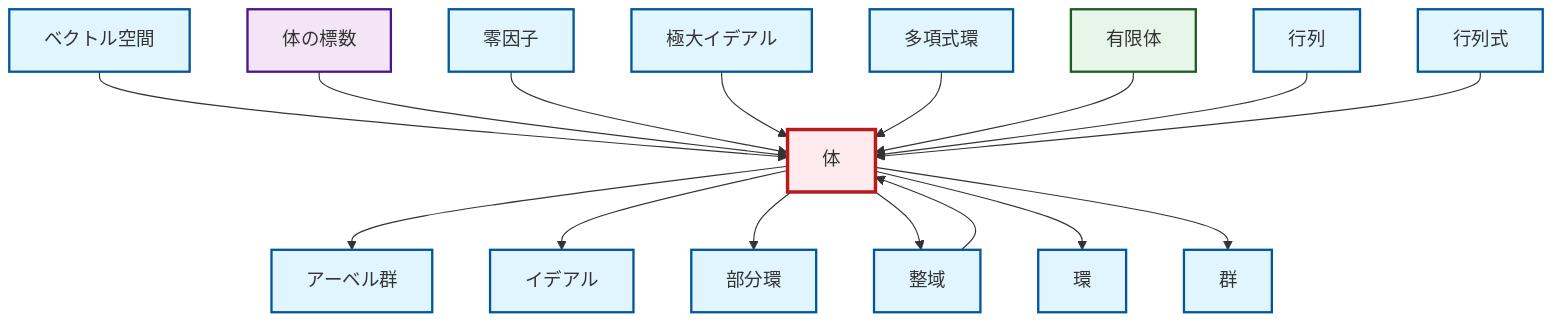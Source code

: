 graph TD
    classDef definition fill:#e1f5fe,stroke:#01579b,stroke-width:2px
    classDef theorem fill:#f3e5f5,stroke:#4a148c,stroke-width:2px
    classDef axiom fill:#fff3e0,stroke:#e65100,stroke-width:2px
    classDef example fill:#e8f5e9,stroke:#1b5e20,stroke-width:2px
    classDef current fill:#ffebee,stroke:#b71c1c,stroke-width:3px
    def-polynomial-ring["多項式環"]:::definition
    def-determinant["行列式"]:::definition
    def-group["群"]:::definition
    ex-finite-field["有限体"]:::example
    def-matrix["行列"]:::definition
    def-abelian-group["アーベル群"]:::definition
    def-subring["部分環"]:::definition
    def-zero-divisor["零因子"]:::definition
    def-vector-space["ベクトル空間"]:::definition
    def-ring["環"]:::definition
    def-field["体"]:::definition
    thm-field-characteristic["体の標数"]:::theorem
    def-maximal-ideal["極大イデアル"]:::definition
    def-integral-domain["整域"]:::definition
    def-ideal["イデアル"]:::definition
    def-vector-space --> def-field
    thm-field-characteristic --> def-field
    def-field --> def-abelian-group
    def-field --> def-ideal
    def-field --> def-subring
    def-zero-divisor --> def-field
    def-maximal-ideal --> def-field
    def-integral-domain --> def-field
    def-field --> def-integral-domain
    def-polynomial-ring --> def-field
    ex-finite-field --> def-field
    def-matrix --> def-field
    def-field --> def-ring
    def-determinant --> def-field
    def-field --> def-group
    class def-field current